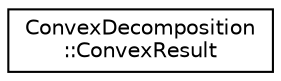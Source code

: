 digraph "Graphical Class Hierarchy"
{
  edge [fontname="Helvetica",fontsize="10",labelfontname="Helvetica",labelfontsize="10"];
  node [fontname="Helvetica",fontsize="10",shape=record];
  rankdir="LR";
  Node1 [label="ConvexDecomposition\l::ConvexResult",height=0.2,width=0.4,color="black", fillcolor="white", style="filled",URL="$class_convex_decomposition_1_1_convex_result.html"];
}
